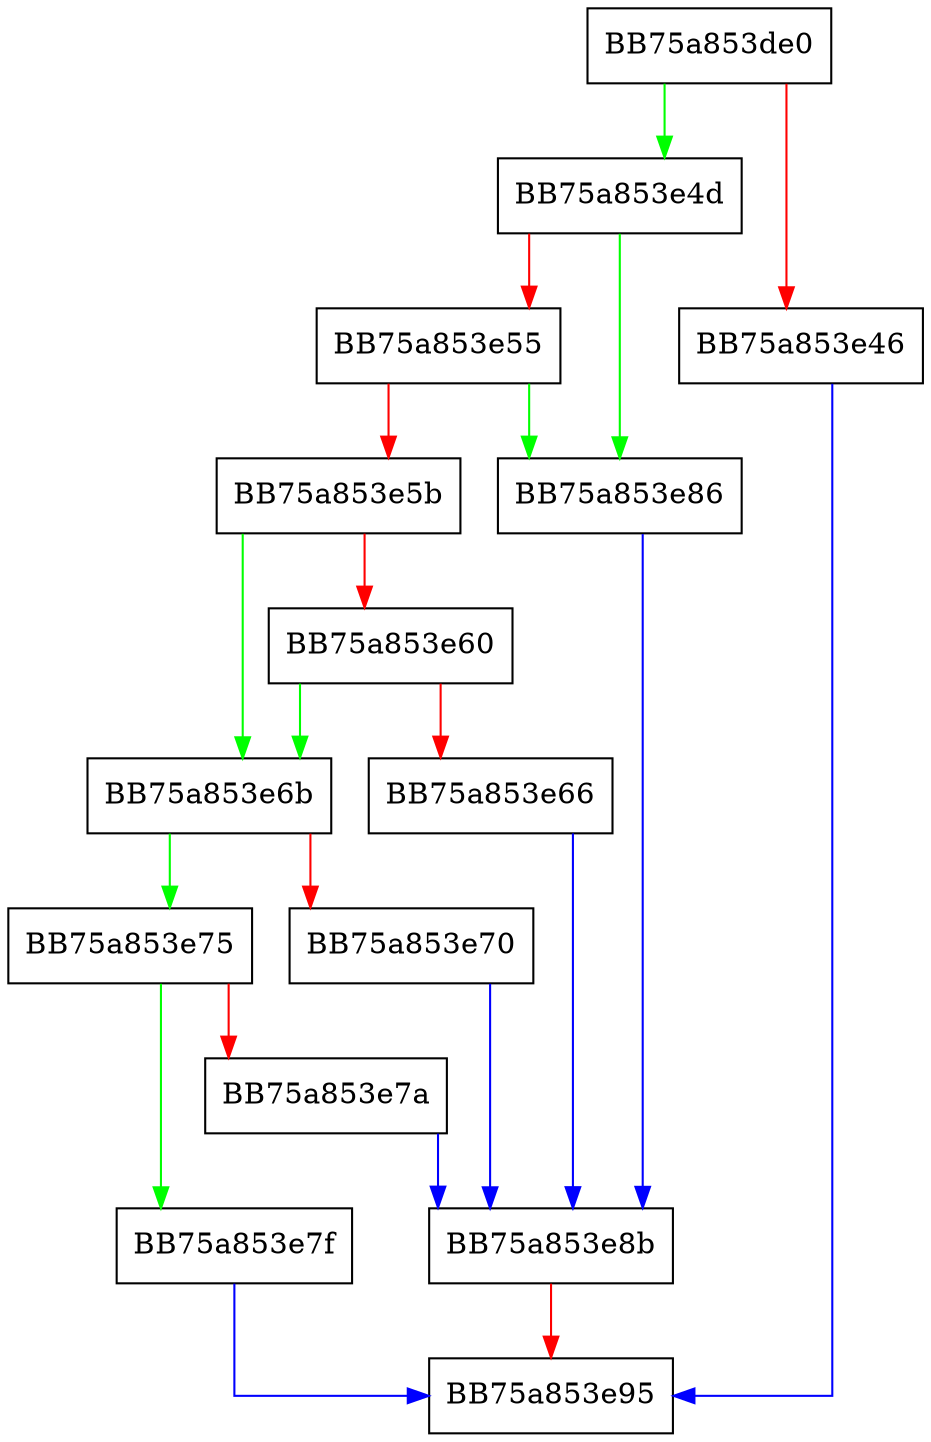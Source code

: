 digraph GetFileStateName {
  node [shape="box"];
  graph [splines=ortho];
  BB75a853de0 -> BB75a853e4d [color="green"];
  BB75a853de0 -> BB75a853e46 [color="red"];
  BB75a853e46 -> BB75a853e95 [color="blue"];
  BB75a853e4d -> BB75a853e86 [color="green"];
  BB75a853e4d -> BB75a853e55 [color="red"];
  BB75a853e55 -> BB75a853e86 [color="green"];
  BB75a853e55 -> BB75a853e5b [color="red"];
  BB75a853e5b -> BB75a853e6b [color="green"];
  BB75a853e5b -> BB75a853e60 [color="red"];
  BB75a853e60 -> BB75a853e6b [color="green"];
  BB75a853e60 -> BB75a853e66 [color="red"];
  BB75a853e66 -> BB75a853e8b [color="blue"];
  BB75a853e6b -> BB75a853e75 [color="green"];
  BB75a853e6b -> BB75a853e70 [color="red"];
  BB75a853e70 -> BB75a853e8b [color="blue"];
  BB75a853e75 -> BB75a853e7f [color="green"];
  BB75a853e75 -> BB75a853e7a [color="red"];
  BB75a853e7a -> BB75a853e8b [color="blue"];
  BB75a853e7f -> BB75a853e95 [color="blue"];
  BB75a853e86 -> BB75a853e8b [color="blue"];
  BB75a853e8b -> BB75a853e95 [color="red"];
}
